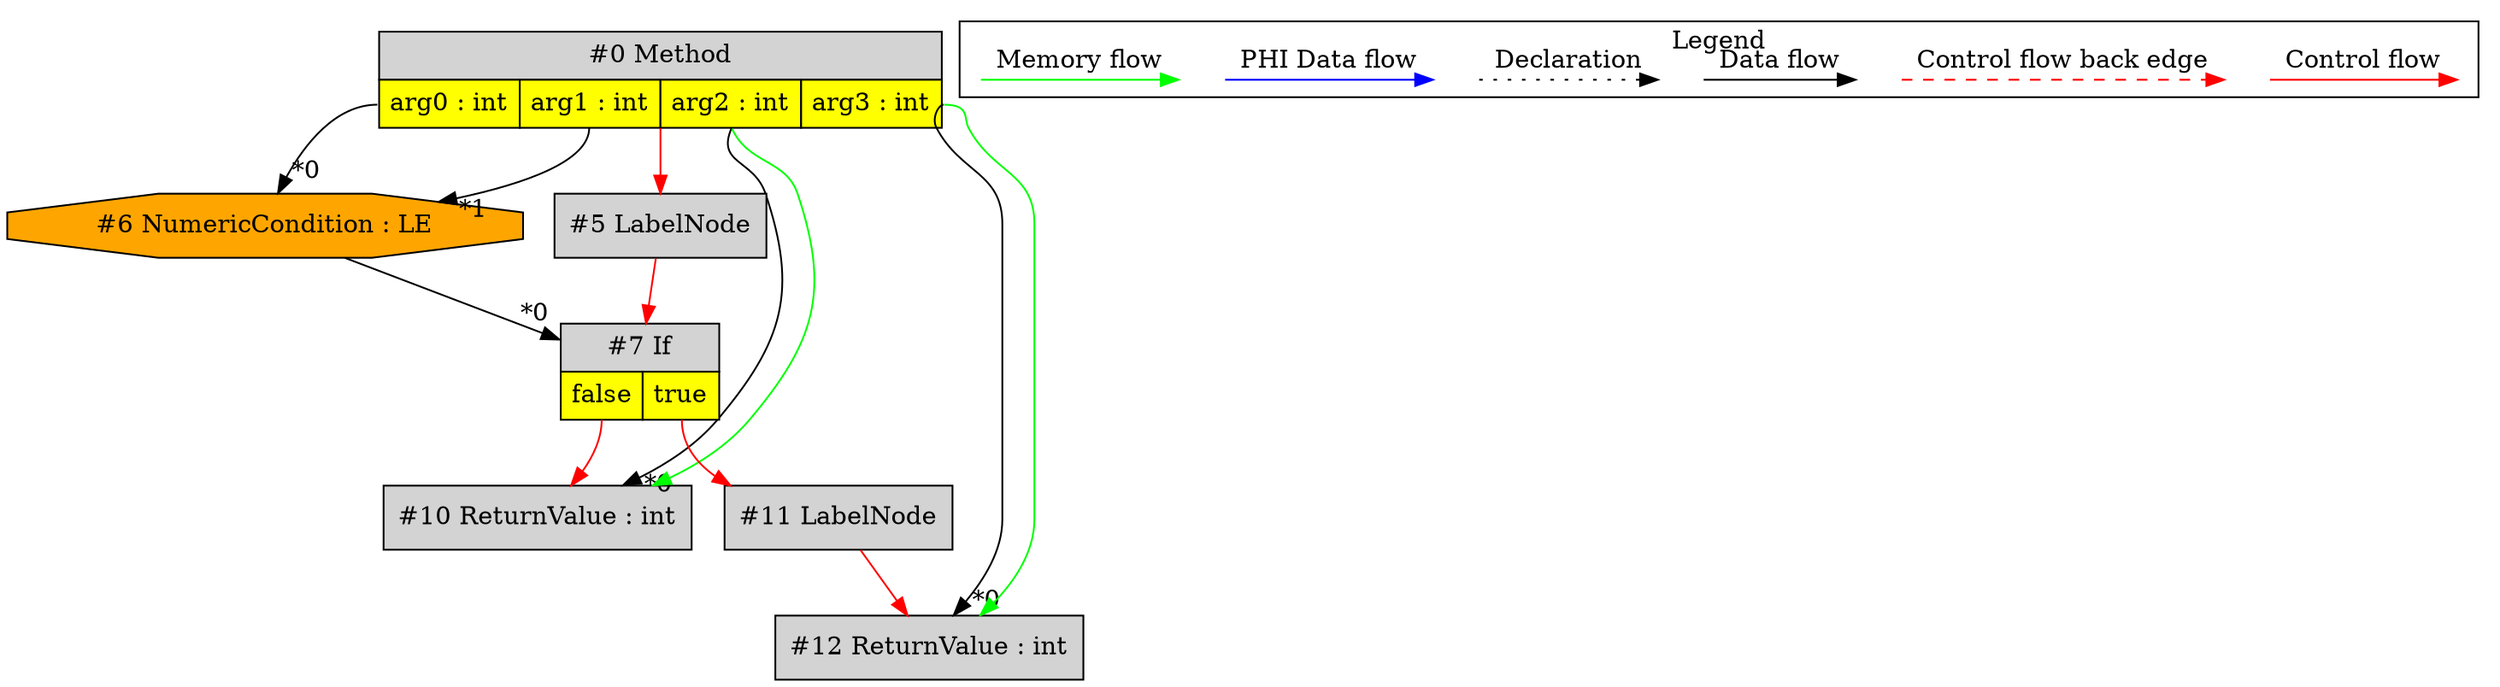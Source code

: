 digraph {
 ordering="in";
 node0[margin="0", label=<<table border="0" cellborder="1" cellspacing="0" cellpadding="5"><tr><td colspan="4">#0 Method</td></tr><tr><td port="prj1" bgcolor="yellow">arg0 : int</td><td port="prj2" bgcolor="yellow">arg1 : int</td><td port="prj3" bgcolor="yellow">arg2 : int</td><td port="prj4" bgcolor="yellow">arg3 : int</td></tr></table>>,shape=none, fillcolor=lightgrey, style=filled];
 node10[label="#10 ReturnValue : int",shape=box, fillcolor=lightgrey, style=filled];
 node0:prj3 -> node10[headlabel="*0", labeldistance=2];
 node7:prj9 -> node10[labeldistance=2, color=red, fontcolor=red];
 node0 -> node10[labeldistance=2, color=green, constraint=false];
 node7[margin="0", label=<<table border="0" cellborder="1" cellspacing="0" cellpadding="5"><tr><td colspan="2">#7 If</td></tr><tr><td port="prj9" bgcolor="yellow">false</td><td port="prj8" bgcolor="yellow">true</td></tr></table>>,shape=none, fillcolor=lightgrey, style=filled];
 node6 -> node7[headlabel="*0", labeldistance=2];
 node5 -> node7[labeldistance=2, color=red, fontcolor=red];
 node5[label="#5 LabelNode",shape=box, fillcolor=lightgrey, style=filled];
 node0 -> node5[labeldistance=2, color=red, fontcolor=red];
 node6[label="#6 NumericCondition : LE",shape=octagon, fillcolor=orange, style=filled];
 node0:prj1 -> node6[headlabel="*0", labeldistance=2];
 node0:prj2 -> node6[headlabel="*1", labeldistance=2];
 node11[label="#11 LabelNode",shape=box, fillcolor=lightgrey, style=filled];
 node7:prj8 -> node11[labeldistance=2, color=red, fontcolor=red];
 node12[label="#12 ReturnValue : int",shape=box, fillcolor=lightgrey, style=filled];
 node0:prj4 -> node12[headlabel="*0", labeldistance=2];
 node11 -> node12[labeldistance=2, color=red, fontcolor=red];
 node0 -> node12[labeldistance=2, color=green, constraint=false];
 subgraph cluster_000 {
  label = "Legend";
  node [shape=point]
  {
   rank=same;
   c0 [style = invis];
   c1 [style = invis];
   c2 [style = invis];
   c3 [style = invis];
   d0 [style = invis];
   d1 [style = invis];
   d2 [style = invis];
   d3 [style = invis];
   d4 [style = invis];
   d5 [style = invis];
   d6 [style = invis];
   d7 [style = invis];
  }
  c0 -> c1 [label="Control flow", style=solid, color=red]
  c2 -> c3 [label="Control flow back edge", style=dashed, color=red]
  d0 -> d1 [label="Data flow"]
  d2 -> d3 [label="Declaration", style=dotted]
  d4 -> d5 [label="PHI Data flow", color=blue]
  d6 -> d7 [label="Memory flow", color=green]
 }

}
